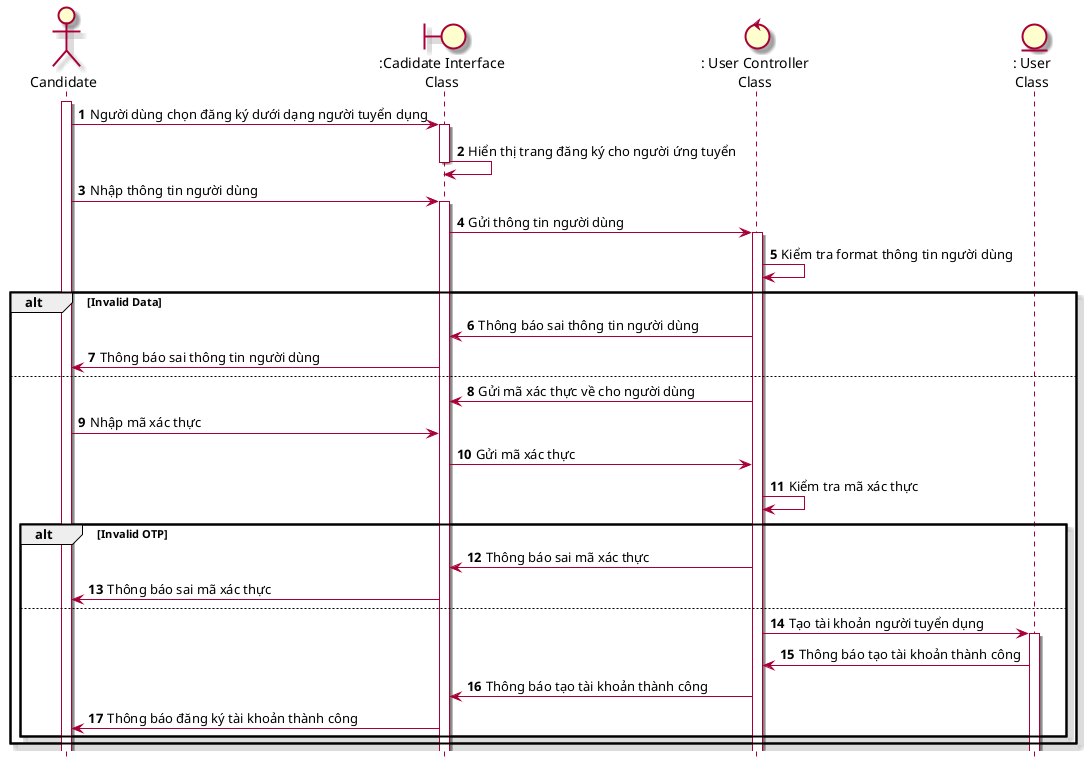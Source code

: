 @startuml SeqDangKy

skin rose
hide footbox

actor "Candidate" as candidate
boundary ":Cadidate Interface\nClass" as candidateInterface
control ": User Controller\nClass" as userController
entity ": User\nClass" as User
autonumber
candidate++    
candidate -> candidateInterface++ : Người dùng chọn đăng ký dưới dạng người tuyển dụng 
candidateInterface -> candidateInterface-- : Hiển thị trang đăng ký cho người ứng tuyển
candidate -> candidateInterface++: Nhập thông tin người dùng
candidateInterface -> userController++: Gửi thông tin người dùng
userController -> userController: Kiểm tra format thông tin người dùng

alt Invalid Data
    userController ->candidateInterface: Thông báo sai thông tin người dùng
    candidateInterface ->candidate: Thông báo sai thông tin người dùng
else
    userController -> candidateInterface: Gửi mã xác thực về cho người dùng
    candidate -> candidateInterface: Nhập mã xác thực 
    candidateInterface -> userController: Gửi mã xác thực
    userController -> userController: Kiểm tra mã xác thực
    alt Invalid OTP
        userController -> candidateInterface : Thông báo sai mã xác thực
        candidateInterface -> candidate : Thông báo sai mã xác thực
    else
        userController -> User++: Tạo tài khoản người tuyển dụng
        User -> userController: Thông báo tạo tài khoản thành công
        userController -> candidateInterface: Thông báo tạo tài khoản thành công
        candidateInterface-> candidate: Thông báo đăng ký tài khoản thành công
    end
end
